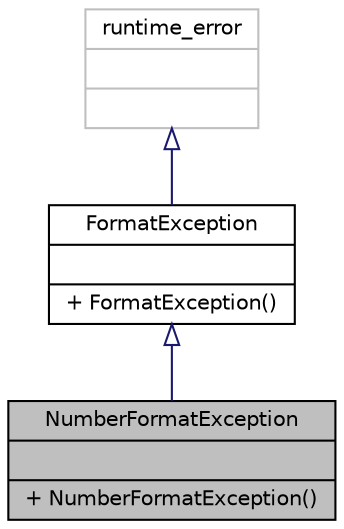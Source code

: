 digraph "NumberFormatException"
{
  edge [fontname="Helvetica",fontsize="10",labelfontname="Helvetica",labelfontsize="10"];
  node [fontname="Helvetica",fontsize="10",shape=record];
  Node3 [label="{NumberFormatException\n||+ NumberFormatException()\l}",height=0.2,width=0.4,color="black", fillcolor="grey75", style="filled", fontcolor="black"];
  Node4 -> Node3 [dir="back",color="midnightblue",fontsize="10",style="solid",arrowtail="onormal",fontname="Helvetica"];
  Node4 [label="{FormatException\n||+ FormatException()\l}",height=0.2,width=0.4,color="black", fillcolor="white", style="filled",URL="$de/dd5/class_format_exception.html"];
  Node5 -> Node4 [dir="back",color="midnightblue",fontsize="10",style="solid",arrowtail="onormal",fontname="Helvetica"];
  Node5 [label="{runtime_error\n||}",height=0.2,width=0.4,color="grey75", fillcolor="white", style="filled"];
}
